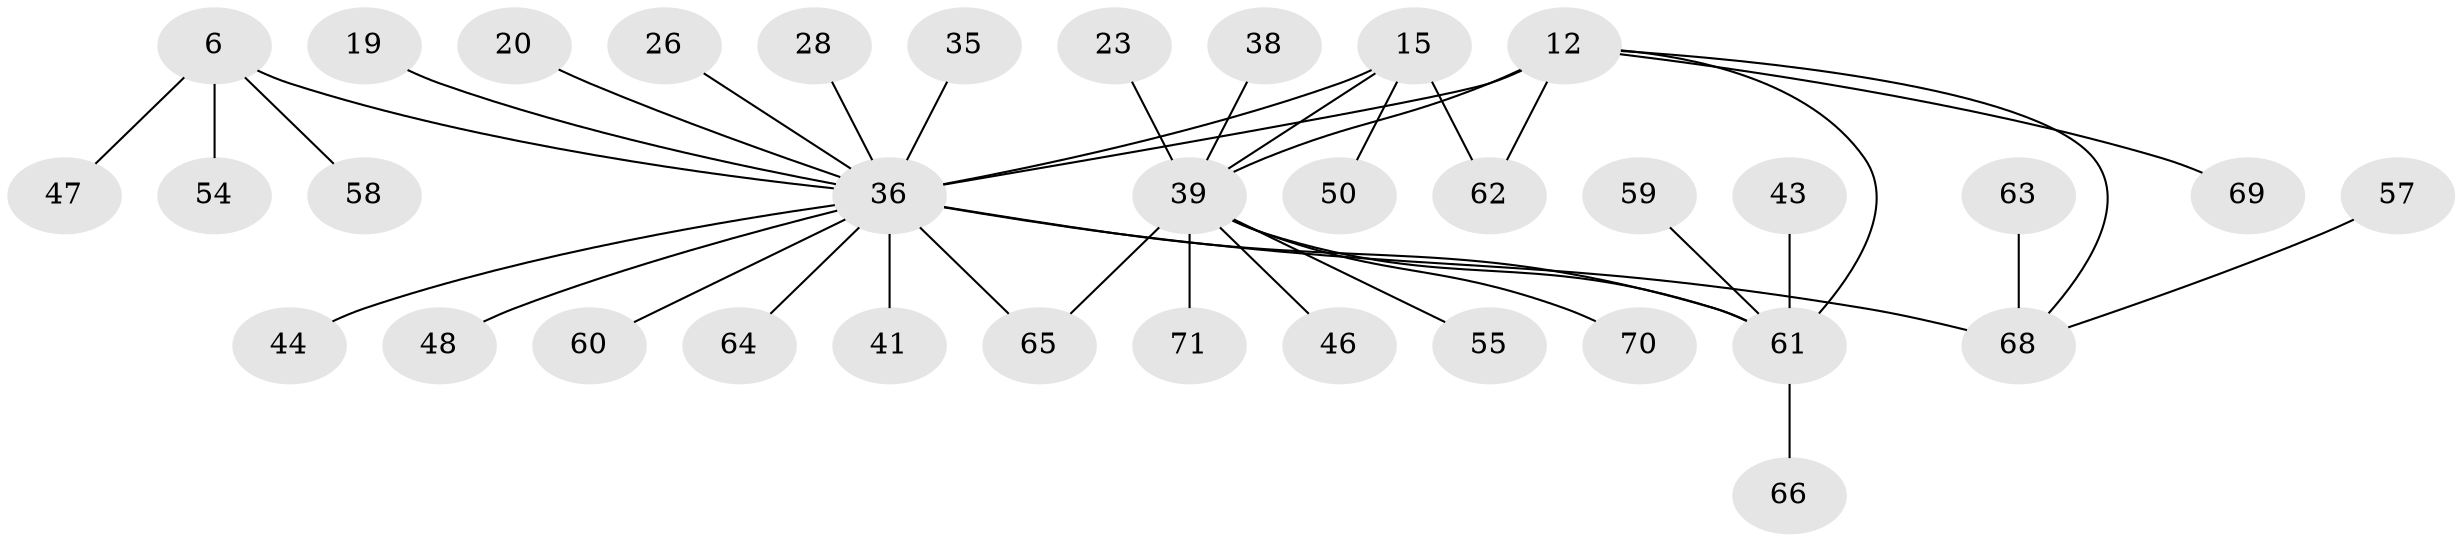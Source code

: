 // original degree distribution, {5: 0.056338028169014086, 6: 0.04225352112676056, 8: 0.04225352112676056, 7: 0.014084507042253521, 3: 0.056338028169014086, 4: 0.07042253521126761, 12: 0.014084507042253521, 9: 0.014084507042253521, 1: 0.5352112676056338, 2: 0.15492957746478872}
// Generated by graph-tools (version 1.1) at 2025/54/03/09/25 04:54:47]
// undirected, 35 vertices, 40 edges
graph export_dot {
graph [start="1"]
  node [color=gray90,style=filled];
  6 [super="+4"];
  12 [super="+10+9"];
  15 [super="+14"];
  19;
  20;
  23;
  26;
  28;
  35 [super="+30"];
  36 [super="+32+17"];
  38;
  39 [super="+33+34"];
  41;
  43;
  44;
  46;
  47;
  48;
  50;
  54 [super="+31"];
  55;
  57;
  58;
  59;
  60;
  61 [super="+27+11+40+42"];
  62;
  63 [super="+49"];
  64 [super="+56"];
  65;
  66;
  68 [super="+67+8"];
  69 [super="+37"];
  70;
  71;
  6 -- 58;
  6 -- 47;
  6 -- 54;
  6 -- 36 [weight=3];
  12 -- 61 [weight=3];
  12 -- 39 [weight=4];
  12 -- 62;
  12 -- 69;
  12 -- 36 [weight=3];
  12 -- 68 [weight=2];
  15 -- 50;
  15 -- 62;
  15 -- 39 [weight=2];
  15 -- 36 [weight=2];
  19 -- 36;
  20 -- 36;
  23 -- 39;
  26 -- 36;
  28 -- 36;
  35 -- 36;
  36 -- 64;
  36 -- 65;
  36 -- 68 [weight=3];
  36 -- 48;
  36 -- 60;
  36 -- 41;
  36 -- 44;
  36 -- 61;
  38 -- 39;
  39 -- 65;
  39 -- 70;
  39 -- 71;
  39 -- 46;
  39 -- 55;
  39 -- 61;
  43 -- 61;
  57 -- 68;
  59 -- 61;
  61 -- 66;
  63 -- 68;
}
